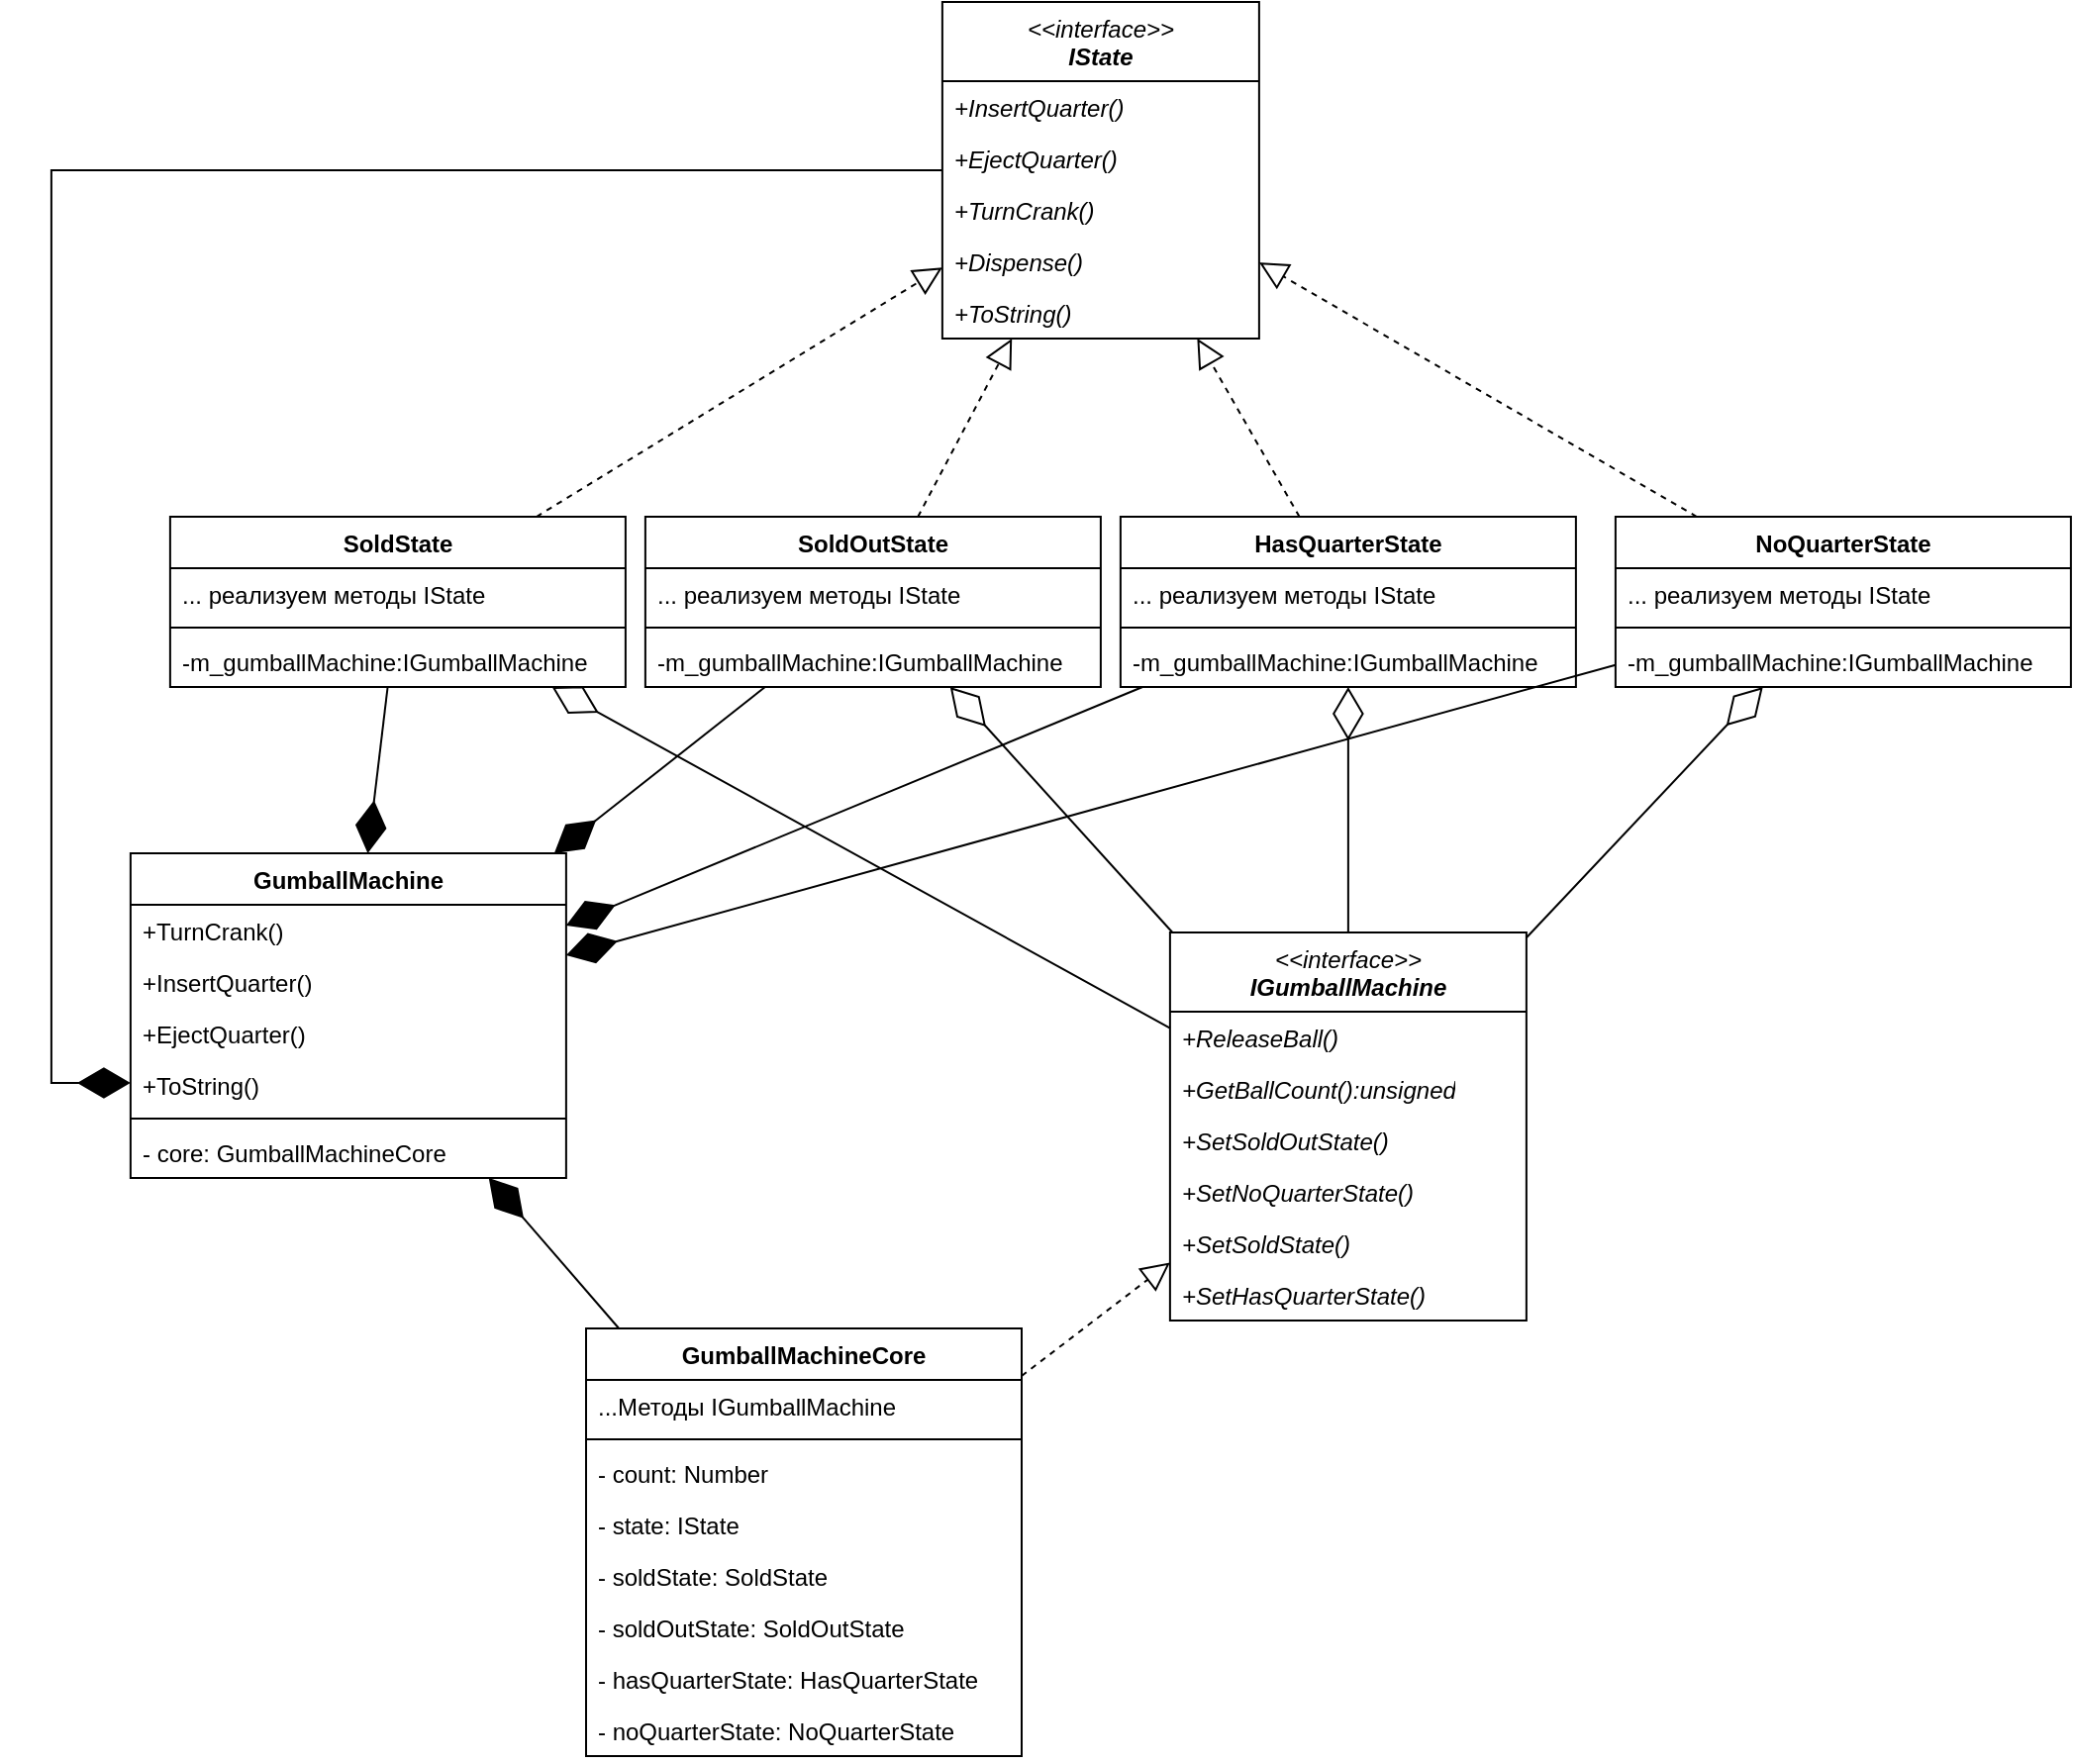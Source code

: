 <mxfile version="22.0.2" type="device">
  <diagram name="Page-1" id="Wd7IpUAxdXYiqGe9JL04">
    <mxGraphModel dx="1978" dy="1861" grid="1" gridSize="10" guides="1" tooltips="1" connect="1" arrows="1" fold="1" page="1" pageScale="1" pageWidth="827" pageHeight="1169" math="0" shadow="0">
      <root>
        <mxCell id="0" />
        <mxCell id="1" parent="0" />
        <mxCell id="46q81IR-mYQ_SQyIT16s-81" value="&lt;i style=&quot;font-weight: normal;&quot;&gt;&amp;lt;&amp;lt;interface&amp;gt;&amp;gt;&lt;/i&gt;&lt;br&gt;&lt;i&gt;IState&lt;/i&gt;" style="swimlane;fontStyle=1;align=center;verticalAlign=top;childLayout=stackLayout;horizontal=1;startSize=40;horizontalStack=0;resizeParent=1;resizeParentMax=0;resizeLast=0;collapsible=1;marginBottom=0;whiteSpace=wrap;html=1;" parent="1" vertex="1">
          <mxGeometry x="449.94" y="-600" width="160" height="170" as="geometry" />
        </mxCell>
        <mxCell id="46q81IR-mYQ_SQyIT16s-82" value="+InsertQuarter()" style="text;strokeColor=none;fillColor=none;align=left;verticalAlign=top;spacingLeft=4;spacingRight=4;overflow=hidden;rotatable=0;points=[[0,0.5],[1,0.5]];portConstraint=eastwest;whiteSpace=wrap;html=1;fontStyle=2" parent="46q81IR-mYQ_SQyIT16s-81" vertex="1">
          <mxGeometry y="40" width="160" height="26" as="geometry" />
        </mxCell>
        <mxCell id="46q81IR-mYQ_SQyIT16s-83" value="+EjectQuarter()" style="text;strokeColor=none;fillColor=none;align=left;verticalAlign=top;spacingLeft=4;spacingRight=4;overflow=hidden;rotatable=0;points=[[0,0.5],[1,0.5]];portConstraint=eastwest;whiteSpace=wrap;html=1;fontStyle=2" parent="46q81IR-mYQ_SQyIT16s-81" vertex="1">
          <mxGeometry y="66" width="160" height="26" as="geometry" />
        </mxCell>
        <mxCell id="46q81IR-mYQ_SQyIT16s-84" value="+TurnCrank()" style="text;strokeColor=none;fillColor=none;align=left;verticalAlign=top;spacingLeft=4;spacingRight=4;overflow=hidden;rotatable=0;points=[[0,0.5],[1,0.5]];portConstraint=eastwest;whiteSpace=wrap;html=1;fontStyle=2" parent="46q81IR-mYQ_SQyIT16s-81" vertex="1">
          <mxGeometry y="92" width="160" height="26" as="geometry" />
        </mxCell>
        <mxCell id="46q81IR-mYQ_SQyIT16s-85" value="+Dispense()" style="text;strokeColor=none;fillColor=none;align=left;verticalAlign=top;spacingLeft=4;spacingRight=4;overflow=hidden;rotatable=0;points=[[0,0.5],[1,0.5]];portConstraint=eastwest;whiteSpace=wrap;html=1;fontStyle=2" parent="46q81IR-mYQ_SQyIT16s-81" vertex="1">
          <mxGeometry y="118" width="160" height="26" as="geometry" />
        </mxCell>
        <mxCell id="46q81IR-mYQ_SQyIT16s-86" value="+ToString()" style="text;strokeColor=none;fillColor=none;align=left;verticalAlign=top;spacingLeft=4;spacingRight=4;overflow=hidden;rotatable=0;points=[[0,0.5],[1,0.5]];portConstraint=eastwest;whiteSpace=wrap;html=1;fontStyle=2" parent="46q81IR-mYQ_SQyIT16s-81" vertex="1">
          <mxGeometry y="144" width="160" height="26" as="geometry" />
        </mxCell>
        <mxCell id="46q81IR-mYQ_SQyIT16s-87" value="SoldState" style="swimlane;fontStyle=1;align=center;verticalAlign=top;childLayout=stackLayout;horizontal=1;startSize=26;horizontalStack=0;resizeParent=1;resizeParentMax=0;resizeLast=0;collapsible=1;marginBottom=0;whiteSpace=wrap;html=1;" parent="1" vertex="1">
          <mxGeometry x="59.94" y="-340" width="230" height="86" as="geometry" />
        </mxCell>
        <mxCell id="46q81IR-mYQ_SQyIT16s-88" value="... реализуем методы IState" style="text;strokeColor=none;fillColor=none;align=left;verticalAlign=top;spacingLeft=4;spacingRight=4;overflow=hidden;rotatable=0;points=[[0,0.5],[1,0.5]];portConstraint=eastwest;whiteSpace=wrap;html=1;" parent="46q81IR-mYQ_SQyIT16s-87" vertex="1">
          <mxGeometry y="26" width="230" height="26" as="geometry" />
        </mxCell>
        <mxCell id="46q81IR-mYQ_SQyIT16s-89" value="" style="line;strokeWidth=1;fillColor=none;align=left;verticalAlign=middle;spacingTop=-1;spacingLeft=3;spacingRight=3;rotatable=0;labelPosition=right;points=[];portConstraint=eastwest;strokeColor=inherit;" parent="46q81IR-mYQ_SQyIT16s-87" vertex="1">
          <mxGeometry y="52" width="230" height="8" as="geometry" />
        </mxCell>
        <mxCell id="46q81IR-mYQ_SQyIT16s-90" value="-m_gumballMachine:IGumballMachine" style="text;strokeColor=none;fillColor=none;align=left;verticalAlign=top;spacingLeft=4;spacingRight=4;overflow=hidden;rotatable=0;points=[[0,0.5],[1,0.5]];portConstraint=eastwest;whiteSpace=wrap;html=1;" parent="46q81IR-mYQ_SQyIT16s-87" vertex="1">
          <mxGeometry y="60" width="230" height="26" as="geometry" />
        </mxCell>
        <mxCell id="46q81IR-mYQ_SQyIT16s-91" value="" style="endArrow=block;dashed=1;endFill=0;endSize=12;html=1;rounded=0;" parent="1" source="46q81IR-mYQ_SQyIT16s-87" target="46q81IR-mYQ_SQyIT16s-81" edge="1">
          <mxGeometry width="160" relative="1" as="geometry">
            <mxPoint x="329.94" y="-310" as="sourcePoint" />
            <mxPoint x="489.94" y="-310" as="targetPoint" />
          </mxGeometry>
        </mxCell>
        <mxCell id="46q81IR-mYQ_SQyIT16s-92" value="SoldOutState" style="swimlane;fontStyle=1;align=center;verticalAlign=top;childLayout=stackLayout;horizontal=1;startSize=26;horizontalStack=0;resizeParent=1;resizeParentMax=0;resizeLast=0;collapsible=1;marginBottom=0;whiteSpace=wrap;html=1;" parent="1" vertex="1">
          <mxGeometry x="299.94" y="-340" width="230" height="86" as="geometry" />
        </mxCell>
        <mxCell id="46q81IR-mYQ_SQyIT16s-93" value="... реализуем методы IState" style="text;strokeColor=none;fillColor=none;align=left;verticalAlign=top;spacingLeft=4;spacingRight=4;overflow=hidden;rotatable=0;points=[[0,0.5],[1,0.5]];portConstraint=eastwest;whiteSpace=wrap;html=1;" parent="46q81IR-mYQ_SQyIT16s-92" vertex="1">
          <mxGeometry y="26" width="230" height="26" as="geometry" />
        </mxCell>
        <mxCell id="46q81IR-mYQ_SQyIT16s-94" value="" style="line;strokeWidth=1;fillColor=none;align=left;verticalAlign=middle;spacingTop=-1;spacingLeft=3;spacingRight=3;rotatable=0;labelPosition=right;points=[];portConstraint=eastwest;strokeColor=inherit;" parent="46q81IR-mYQ_SQyIT16s-92" vertex="1">
          <mxGeometry y="52" width="230" height="8" as="geometry" />
        </mxCell>
        <mxCell id="46q81IR-mYQ_SQyIT16s-95" value="-m_gumballMachine:IGumballMachine" style="text;strokeColor=none;fillColor=none;align=left;verticalAlign=top;spacingLeft=4;spacingRight=4;overflow=hidden;rotatable=0;points=[[0,0.5],[1,0.5]];portConstraint=eastwest;whiteSpace=wrap;html=1;" parent="46q81IR-mYQ_SQyIT16s-92" vertex="1">
          <mxGeometry y="60" width="230" height="26" as="geometry" />
        </mxCell>
        <mxCell id="46q81IR-mYQ_SQyIT16s-96" value="" style="endArrow=block;dashed=1;endFill=0;endSize=12;html=1;rounded=0;" parent="1" source="46q81IR-mYQ_SQyIT16s-92" target="46q81IR-mYQ_SQyIT16s-81" edge="1">
          <mxGeometry width="160" relative="1" as="geometry">
            <mxPoint x="329.94" y="-310" as="sourcePoint" />
            <mxPoint x="489.94" y="-310" as="targetPoint" />
          </mxGeometry>
        </mxCell>
        <mxCell id="46q81IR-mYQ_SQyIT16s-97" value="HasQuarterState" style="swimlane;fontStyle=1;align=center;verticalAlign=top;childLayout=stackLayout;horizontal=1;startSize=26;horizontalStack=0;resizeParent=1;resizeParentMax=0;resizeLast=0;collapsible=1;marginBottom=0;whiteSpace=wrap;html=1;" parent="1" vertex="1">
          <mxGeometry x="539.94" y="-340" width="230" height="86" as="geometry" />
        </mxCell>
        <mxCell id="46q81IR-mYQ_SQyIT16s-98" value="... реализуем методы IState" style="text;strokeColor=none;fillColor=none;align=left;verticalAlign=top;spacingLeft=4;spacingRight=4;overflow=hidden;rotatable=0;points=[[0,0.5],[1,0.5]];portConstraint=eastwest;whiteSpace=wrap;html=1;" parent="46q81IR-mYQ_SQyIT16s-97" vertex="1">
          <mxGeometry y="26" width="230" height="26" as="geometry" />
        </mxCell>
        <mxCell id="46q81IR-mYQ_SQyIT16s-99" value="" style="line;strokeWidth=1;fillColor=none;align=left;verticalAlign=middle;spacingTop=-1;spacingLeft=3;spacingRight=3;rotatable=0;labelPosition=right;points=[];portConstraint=eastwest;strokeColor=inherit;" parent="46q81IR-mYQ_SQyIT16s-97" vertex="1">
          <mxGeometry y="52" width="230" height="8" as="geometry" />
        </mxCell>
        <mxCell id="46q81IR-mYQ_SQyIT16s-100" value="-m_gumballMachine:IGumballMachine" style="text;strokeColor=none;fillColor=none;align=left;verticalAlign=top;spacingLeft=4;spacingRight=4;overflow=hidden;rotatable=0;points=[[0,0.5],[1,0.5]];portConstraint=eastwest;whiteSpace=wrap;html=1;" parent="46q81IR-mYQ_SQyIT16s-97" vertex="1">
          <mxGeometry y="60" width="230" height="26" as="geometry" />
        </mxCell>
        <mxCell id="46q81IR-mYQ_SQyIT16s-101" value="NoQuarterState" style="swimlane;fontStyle=1;align=center;verticalAlign=top;childLayout=stackLayout;horizontal=1;startSize=26;horizontalStack=0;resizeParent=1;resizeParentMax=0;resizeLast=0;collapsible=1;marginBottom=0;whiteSpace=wrap;html=1;" parent="1" vertex="1">
          <mxGeometry x="789.94" y="-340" width="230" height="86" as="geometry" />
        </mxCell>
        <mxCell id="46q81IR-mYQ_SQyIT16s-102" value="... реализуем методы IState" style="text;strokeColor=none;fillColor=none;align=left;verticalAlign=top;spacingLeft=4;spacingRight=4;overflow=hidden;rotatable=0;points=[[0,0.5],[1,0.5]];portConstraint=eastwest;whiteSpace=wrap;html=1;" parent="46q81IR-mYQ_SQyIT16s-101" vertex="1">
          <mxGeometry y="26" width="230" height="26" as="geometry" />
        </mxCell>
        <mxCell id="46q81IR-mYQ_SQyIT16s-103" value="" style="line;strokeWidth=1;fillColor=none;align=left;verticalAlign=middle;spacingTop=-1;spacingLeft=3;spacingRight=3;rotatable=0;labelPosition=right;points=[];portConstraint=eastwest;strokeColor=inherit;" parent="46q81IR-mYQ_SQyIT16s-101" vertex="1">
          <mxGeometry y="52" width="230" height="8" as="geometry" />
        </mxCell>
        <mxCell id="46q81IR-mYQ_SQyIT16s-104" value="-m_gumballMachine:IGumballMachine" style="text;strokeColor=none;fillColor=none;align=left;verticalAlign=top;spacingLeft=4;spacingRight=4;overflow=hidden;rotatable=0;points=[[0,0.5],[1,0.5]];portConstraint=eastwest;whiteSpace=wrap;html=1;" parent="46q81IR-mYQ_SQyIT16s-101" vertex="1">
          <mxGeometry y="60" width="230" height="26" as="geometry" />
        </mxCell>
        <mxCell id="46q81IR-mYQ_SQyIT16s-105" value="" style="endArrow=block;dashed=1;endFill=0;endSize=12;html=1;rounded=0;" parent="1" source="46q81IR-mYQ_SQyIT16s-97" target="46q81IR-mYQ_SQyIT16s-81" edge="1">
          <mxGeometry width="160" relative="1" as="geometry">
            <mxPoint x="329.94" y="-310" as="sourcePoint" />
            <mxPoint x="489.94" y="-310" as="targetPoint" />
          </mxGeometry>
        </mxCell>
        <mxCell id="46q81IR-mYQ_SQyIT16s-106" value="" style="endArrow=block;dashed=1;endFill=0;endSize=12;html=1;rounded=0;" parent="1" source="46q81IR-mYQ_SQyIT16s-101" target="46q81IR-mYQ_SQyIT16s-81" edge="1">
          <mxGeometry width="160" relative="1" as="geometry">
            <mxPoint x="329.94" y="-310" as="sourcePoint" />
            <mxPoint x="489.94" y="-310" as="targetPoint" />
          </mxGeometry>
        </mxCell>
        <mxCell id="46q81IR-mYQ_SQyIT16s-107" value="&lt;i style=&quot;font-weight: normal;&quot;&gt;&amp;lt;&amp;lt;interface&amp;gt;&amp;gt;&lt;/i&gt;&lt;br&gt;&lt;i&gt;IGumballMachine&lt;/i&gt;" style="swimlane;fontStyle=1;align=center;verticalAlign=top;childLayout=stackLayout;horizontal=1;startSize=40;horizontalStack=0;resizeParent=1;resizeParentMax=0;resizeLast=0;collapsible=1;marginBottom=0;whiteSpace=wrap;html=1;" parent="1" vertex="1">
          <mxGeometry x="564.94" y="-130" width="180" height="196" as="geometry" />
        </mxCell>
        <mxCell id="46q81IR-mYQ_SQyIT16s-108" value="+ReleaseBall()" style="text;strokeColor=none;fillColor=none;align=left;verticalAlign=top;spacingLeft=4;spacingRight=4;overflow=hidden;rotatable=0;points=[[0,0.5],[1,0.5]];portConstraint=eastwest;whiteSpace=wrap;html=1;fontStyle=2" parent="46q81IR-mYQ_SQyIT16s-107" vertex="1">
          <mxGeometry y="40" width="180" height="26" as="geometry" />
        </mxCell>
        <mxCell id="46q81IR-mYQ_SQyIT16s-109" value="+GetBallCount():unsigned" style="text;strokeColor=none;fillColor=none;align=left;verticalAlign=top;spacingLeft=4;spacingRight=4;overflow=hidden;rotatable=0;points=[[0,0.5],[1,0.5]];portConstraint=eastwest;whiteSpace=wrap;html=1;fontStyle=2" parent="46q81IR-mYQ_SQyIT16s-107" vertex="1">
          <mxGeometry y="66" width="180" height="26" as="geometry" />
        </mxCell>
        <mxCell id="46q81IR-mYQ_SQyIT16s-110" value="+SetSoldOutState()" style="text;strokeColor=none;fillColor=none;align=left;verticalAlign=top;spacingLeft=4;spacingRight=4;overflow=hidden;rotatable=0;points=[[0,0.5],[1,0.5]];portConstraint=eastwest;whiteSpace=wrap;html=1;fontStyle=2" parent="46q81IR-mYQ_SQyIT16s-107" vertex="1">
          <mxGeometry y="92" width="180" height="26" as="geometry" />
        </mxCell>
        <mxCell id="46q81IR-mYQ_SQyIT16s-111" value="+SetNoQuarterState()" style="text;strokeColor=none;fillColor=none;align=left;verticalAlign=top;spacingLeft=4;spacingRight=4;overflow=hidden;rotatable=0;points=[[0,0.5],[1,0.5]];portConstraint=eastwest;whiteSpace=wrap;html=1;fontStyle=2" parent="46q81IR-mYQ_SQyIT16s-107" vertex="1">
          <mxGeometry y="118" width="180" height="26" as="geometry" />
        </mxCell>
        <mxCell id="46q81IR-mYQ_SQyIT16s-112" value="+SetSoldState()" style="text;strokeColor=none;fillColor=none;align=left;verticalAlign=top;spacingLeft=4;spacingRight=4;overflow=hidden;rotatable=0;points=[[0,0.5],[1,0.5]];portConstraint=eastwest;whiteSpace=wrap;html=1;fontStyle=2" parent="46q81IR-mYQ_SQyIT16s-107" vertex="1">
          <mxGeometry y="144" width="180" height="26" as="geometry" />
        </mxCell>
        <mxCell id="46q81IR-mYQ_SQyIT16s-113" value="+SetHasQuarterState()" style="text;strokeColor=none;fillColor=none;align=left;verticalAlign=top;spacingLeft=4;spacingRight=4;overflow=hidden;rotatable=0;points=[[0,0.5],[1,0.5]];portConstraint=eastwest;whiteSpace=wrap;html=1;fontStyle=2" parent="46q81IR-mYQ_SQyIT16s-107" vertex="1">
          <mxGeometry y="170" width="180" height="26" as="geometry" />
        </mxCell>
        <mxCell id="46q81IR-mYQ_SQyIT16s-114" value="" style="endArrow=diamondThin;endFill=0;endSize=24;html=1;rounded=0;" parent="1" source="46q81IR-mYQ_SQyIT16s-107" target="46q81IR-mYQ_SQyIT16s-87" edge="1">
          <mxGeometry width="160" relative="1" as="geometry">
            <mxPoint x="129.94" y="-160" as="sourcePoint" />
            <mxPoint x="289.94" y="-160" as="targetPoint" />
          </mxGeometry>
        </mxCell>
        <mxCell id="46q81IR-mYQ_SQyIT16s-115" value="" style="endArrow=diamondThin;endFill=0;endSize=24;html=1;rounded=0;" parent="1" source="46q81IR-mYQ_SQyIT16s-107" target="46q81IR-mYQ_SQyIT16s-92" edge="1">
          <mxGeometry width="160" relative="1" as="geometry">
            <mxPoint x="129.94" y="-160" as="sourcePoint" />
            <mxPoint x="289.94" y="-160" as="targetPoint" />
          </mxGeometry>
        </mxCell>
        <mxCell id="46q81IR-mYQ_SQyIT16s-116" value="" style="endArrow=diamondThin;endFill=0;endSize=24;html=1;rounded=0;" parent="1" source="46q81IR-mYQ_SQyIT16s-107" target="46q81IR-mYQ_SQyIT16s-97" edge="1">
          <mxGeometry width="160" relative="1" as="geometry">
            <mxPoint x="129.94" y="-160" as="sourcePoint" />
            <mxPoint x="289.94" y="-160" as="targetPoint" />
          </mxGeometry>
        </mxCell>
        <mxCell id="46q81IR-mYQ_SQyIT16s-117" value="" style="endArrow=diamondThin;endFill=0;endSize=24;html=1;rounded=0;" parent="1" source="46q81IR-mYQ_SQyIT16s-107" target="46q81IR-mYQ_SQyIT16s-101" edge="1">
          <mxGeometry width="160" relative="1" as="geometry">
            <mxPoint x="129.94" y="-160" as="sourcePoint" />
            <mxPoint x="289.94" y="-160" as="targetPoint" />
          </mxGeometry>
        </mxCell>
        <mxCell id="46q81IR-mYQ_SQyIT16s-118" value="GumballMachine" style="swimlane;fontStyle=1;align=center;verticalAlign=top;childLayout=stackLayout;horizontal=1;startSize=26;horizontalStack=0;resizeParent=1;resizeParentMax=0;resizeLast=0;collapsible=1;marginBottom=0;whiteSpace=wrap;html=1;" parent="1" vertex="1">
          <mxGeometry x="39.94" y="-170" width="220" height="164" as="geometry" />
        </mxCell>
        <mxCell id="46q81IR-mYQ_SQyIT16s-119" value="+TurnCrank()" style="text;strokeColor=none;fillColor=none;align=left;verticalAlign=top;spacingLeft=4;spacingRight=4;overflow=hidden;rotatable=0;points=[[0,0.5],[1,0.5]];portConstraint=eastwest;whiteSpace=wrap;html=1;" parent="46q81IR-mYQ_SQyIT16s-118" vertex="1">
          <mxGeometry y="26" width="220" height="26" as="geometry" />
        </mxCell>
        <mxCell id="46q81IR-mYQ_SQyIT16s-120" value="+InsertQuarter()" style="text;strokeColor=none;fillColor=none;align=left;verticalAlign=top;spacingLeft=4;spacingRight=4;overflow=hidden;rotatable=0;points=[[0,0.5],[1,0.5]];portConstraint=eastwest;whiteSpace=wrap;html=1;" parent="46q81IR-mYQ_SQyIT16s-118" vertex="1">
          <mxGeometry y="52" width="220" height="26" as="geometry" />
        </mxCell>
        <mxCell id="46q81IR-mYQ_SQyIT16s-121" value="+EjectQuarter()" style="text;strokeColor=none;fillColor=none;align=left;verticalAlign=top;spacingLeft=4;spacingRight=4;overflow=hidden;rotatable=0;points=[[0,0.5],[1,0.5]];portConstraint=eastwest;whiteSpace=wrap;html=1;" parent="46q81IR-mYQ_SQyIT16s-118" vertex="1">
          <mxGeometry y="78" width="220" height="26" as="geometry" />
        </mxCell>
        <mxCell id="46q81IR-mYQ_SQyIT16s-122" value="+ToString()" style="text;strokeColor=none;fillColor=none;align=left;verticalAlign=top;spacingLeft=4;spacingRight=4;overflow=hidden;rotatable=0;points=[[0,0.5],[1,0.5]];portConstraint=eastwest;whiteSpace=wrap;html=1;" parent="46q81IR-mYQ_SQyIT16s-118" vertex="1">
          <mxGeometry y="104" width="220" height="26" as="geometry" />
        </mxCell>
        <mxCell id="46q81IR-mYQ_SQyIT16s-123" value="" style="line;strokeWidth=1;fillColor=none;align=left;verticalAlign=middle;spacingTop=-1;spacingLeft=3;spacingRight=3;rotatable=0;labelPosition=right;points=[];portConstraint=eastwest;strokeColor=inherit;" parent="46q81IR-mYQ_SQyIT16s-118" vertex="1">
          <mxGeometry y="130" width="220" height="8" as="geometry" />
        </mxCell>
        <mxCell id="46q81IR-mYQ_SQyIT16s-126" value="- core: GumballMachineCore" style="text;strokeColor=none;fillColor=none;align=left;verticalAlign=top;spacingLeft=4;spacingRight=4;overflow=hidden;rotatable=0;points=[[0,0.5],[1,0.5]];portConstraint=eastwest;whiteSpace=wrap;html=1;" parent="46q81IR-mYQ_SQyIT16s-118" vertex="1">
          <mxGeometry y="138" width="220" height="26" as="geometry" />
        </mxCell>
        <mxCell id="46q81IR-mYQ_SQyIT16s-132" value="" style="endArrow=block;dashed=1;endFill=0;endSize=12;html=1;rounded=0;" parent="1" source="iVqARYUBNnySTS6TIWnb-1" target="46q81IR-mYQ_SQyIT16s-107" edge="1">
          <mxGeometry width="160" relative="1" as="geometry">
            <mxPoint x="159.94" y="50" as="sourcePoint" />
            <mxPoint x="319.94" y="50" as="targetPoint" />
          </mxGeometry>
        </mxCell>
        <mxCell id="46q81IR-mYQ_SQyIT16s-133" value="" style="endArrow=diamondThin;endFill=1;endSize=24;html=1;rounded=0;" parent="1" source="46q81IR-mYQ_SQyIT16s-87" target="46q81IR-mYQ_SQyIT16s-118" edge="1">
          <mxGeometry width="160" relative="1" as="geometry">
            <mxPoint x="179.94" y="100" as="sourcePoint" />
            <mxPoint x="339.94" y="100" as="targetPoint" />
          </mxGeometry>
        </mxCell>
        <mxCell id="46q81IR-mYQ_SQyIT16s-134" value="" style="endArrow=diamondThin;endFill=1;endSize=24;html=1;rounded=0;" parent="1" source="46q81IR-mYQ_SQyIT16s-92" target="46q81IR-mYQ_SQyIT16s-118" edge="1">
          <mxGeometry width="160" relative="1" as="geometry">
            <mxPoint x="179.94" y="100" as="sourcePoint" />
            <mxPoint x="339.94" y="100" as="targetPoint" />
          </mxGeometry>
        </mxCell>
        <mxCell id="46q81IR-mYQ_SQyIT16s-135" value="" style="endArrow=diamondThin;endFill=1;endSize=24;html=1;rounded=0;" parent="1" source="46q81IR-mYQ_SQyIT16s-97" target="46q81IR-mYQ_SQyIT16s-118" edge="1">
          <mxGeometry width="160" relative="1" as="geometry">
            <mxPoint x="179.94" y="100" as="sourcePoint" />
            <mxPoint x="339.94" y="100" as="targetPoint" />
          </mxGeometry>
        </mxCell>
        <mxCell id="46q81IR-mYQ_SQyIT16s-136" value="" style="endArrow=diamondThin;endFill=1;endSize=24;html=1;rounded=0;" parent="1" source="46q81IR-mYQ_SQyIT16s-101" target="46q81IR-mYQ_SQyIT16s-118" edge="1">
          <mxGeometry width="160" relative="1" as="geometry">
            <mxPoint x="179.94" y="100" as="sourcePoint" />
            <mxPoint x="339.94" y="100" as="targetPoint" />
          </mxGeometry>
        </mxCell>
        <mxCell id="46q81IR-mYQ_SQyIT16s-137" value="" style="endArrow=diamondThin;endFill=1;endSize=24;html=1;rounded=0;edgeStyle=orthogonalEdgeStyle;" parent="1" source="46q81IR-mYQ_SQyIT16s-81" target="46q81IR-mYQ_SQyIT16s-118" edge="1">
          <mxGeometry width="160" relative="1" as="geometry">
            <mxPoint x="-230.06" y="30" as="sourcePoint" />
            <mxPoint x="-70.06" y="30" as="targetPoint" />
            <Array as="points">
              <mxPoint x="-0.06" y="-515" />
              <mxPoint x="-0.06" y="-54" />
            </Array>
          </mxGeometry>
        </mxCell>
        <mxCell id="iVqARYUBNnySTS6TIWnb-1" value="GumballMachineCore" style="swimlane;fontStyle=1;align=center;verticalAlign=top;childLayout=stackLayout;horizontal=1;startSize=26;horizontalStack=0;resizeParent=1;resizeParentMax=0;resizeLast=0;collapsible=1;marginBottom=0;whiteSpace=wrap;html=1;" vertex="1" parent="1">
          <mxGeometry x="270" y="70" width="220" height="216" as="geometry" />
        </mxCell>
        <mxCell id="iVqARYUBNnySTS6TIWnb-7" value="...Методы IGumballMachine" style="text;strokeColor=none;fillColor=none;align=left;verticalAlign=top;spacingLeft=4;spacingRight=4;overflow=hidden;rotatable=0;points=[[0,0.5],[1,0.5]];portConstraint=eastwest;whiteSpace=wrap;html=1;" vertex="1" parent="iVqARYUBNnySTS6TIWnb-1">
          <mxGeometry y="26" width="220" height="26" as="geometry" />
        </mxCell>
        <mxCell id="iVqARYUBNnySTS6TIWnb-8" value="" style="line;strokeWidth=1;fillColor=none;align=left;verticalAlign=middle;spacingTop=-1;spacingLeft=3;spacingRight=3;rotatable=0;labelPosition=right;points=[];portConstraint=eastwest;strokeColor=inherit;" vertex="1" parent="iVqARYUBNnySTS6TIWnb-1">
          <mxGeometry y="52" width="220" height="8" as="geometry" />
        </mxCell>
        <mxCell id="iVqARYUBNnySTS6TIWnb-9" value="- count: Number" style="text;strokeColor=none;fillColor=none;align=left;verticalAlign=top;spacingLeft=4;spacingRight=4;overflow=hidden;rotatable=0;points=[[0,0.5],[1,0.5]];portConstraint=eastwest;whiteSpace=wrap;html=1;" vertex="1" parent="iVqARYUBNnySTS6TIWnb-1">
          <mxGeometry y="60" width="220" height="26" as="geometry" />
        </mxCell>
        <mxCell id="iVqARYUBNnySTS6TIWnb-10" value="- state: IState" style="text;strokeColor=none;fillColor=none;align=left;verticalAlign=top;spacingLeft=4;spacingRight=4;overflow=hidden;rotatable=0;points=[[0,0.5],[1,0.5]];portConstraint=eastwest;whiteSpace=wrap;html=1;" vertex="1" parent="iVqARYUBNnySTS6TIWnb-1">
          <mxGeometry y="86" width="220" height="26" as="geometry" />
        </mxCell>
        <mxCell id="iVqARYUBNnySTS6TIWnb-11" value="- soldState: SoldState" style="text;strokeColor=none;fillColor=none;align=left;verticalAlign=top;spacingLeft=4;spacingRight=4;overflow=hidden;rotatable=0;points=[[0,0.5],[1,0.5]];portConstraint=eastwest;whiteSpace=wrap;html=1;" vertex="1" parent="iVqARYUBNnySTS6TIWnb-1">
          <mxGeometry y="112" width="220" height="26" as="geometry" />
        </mxCell>
        <mxCell id="iVqARYUBNnySTS6TIWnb-12" value="- soldOutState: SoldOutState" style="text;strokeColor=none;fillColor=none;align=left;verticalAlign=top;spacingLeft=4;spacingRight=4;overflow=hidden;rotatable=0;points=[[0,0.5],[1,0.5]];portConstraint=eastwest;whiteSpace=wrap;html=1;" vertex="1" parent="iVqARYUBNnySTS6TIWnb-1">
          <mxGeometry y="138" width="220" height="26" as="geometry" />
        </mxCell>
        <mxCell id="iVqARYUBNnySTS6TIWnb-13" value="- hasQuarterState: HasQuarterState" style="text;strokeColor=none;fillColor=none;align=left;verticalAlign=top;spacingLeft=4;spacingRight=4;overflow=hidden;rotatable=0;points=[[0,0.5],[1,0.5]];portConstraint=eastwest;whiteSpace=wrap;html=1;" vertex="1" parent="iVqARYUBNnySTS6TIWnb-1">
          <mxGeometry y="164" width="220" height="26" as="geometry" />
        </mxCell>
        <mxCell id="iVqARYUBNnySTS6TIWnb-14" value="- noQuarterState: NoQuarterState" style="text;strokeColor=none;fillColor=none;align=left;verticalAlign=top;spacingLeft=4;spacingRight=4;overflow=hidden;rotatable=0;points=[[0,0.5],[1,0.5]];portConstraint=eastwest;whiteSpace=wrap;html=1;" vertex="1" parent="iVqARYUBNnySTS6TIWnb-1">
          <mxGeometry y="190" width="220" height="26" as="geometry" />
        </mxCell>
        <mxCell id="iVqARYUBNnySTS6TIWnb-16" value="" style="endArrow=diamondThin;endFill=1;endSize=24;html=1;rounded=0;" edge="1" parent="1" source="iVqARYUBNnySTS6TIWnb-1" target="46q81IR-mYQ_SQyIT16s-118">
          <mxGeometry width="160" relative="1" as="geometry">
            <mxPoint x="180" y="-244" as="sourcePoint" />
            <mxPoint x="170" y="-160" as="targetPoint" />
          </mxGeometry>
        </mxCell>
      </root>
    </mxGraphModel>
  </diagram>
</mxfile>
